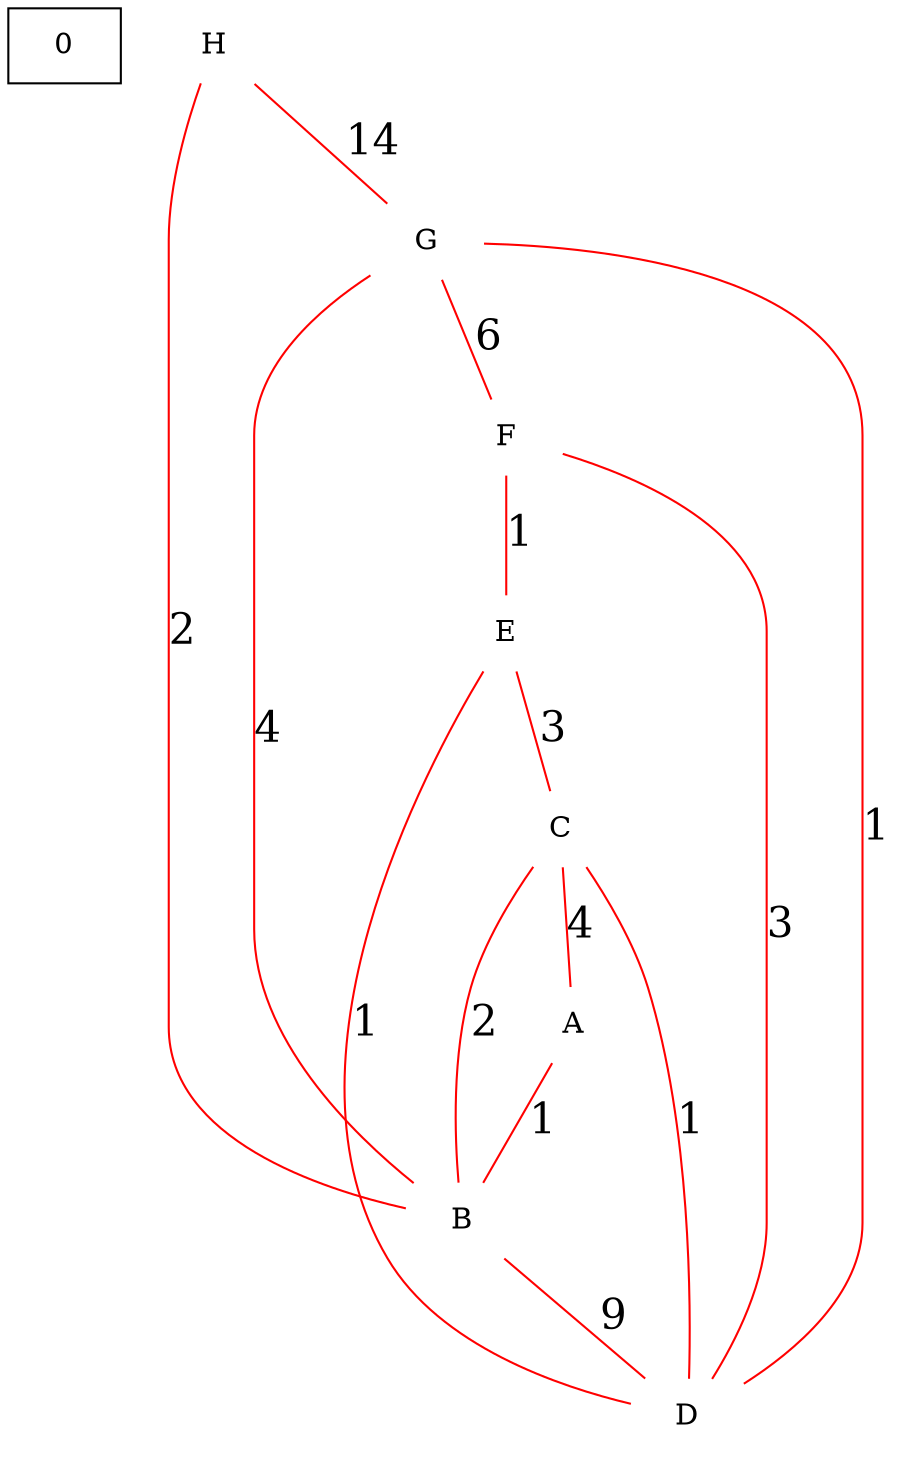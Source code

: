 graph {
node [image="icon_router.png" shape="none" fixedsize="true"];
edge [fontsize="20pt" color="red"];
0 [shape="box"];
H--G [label="14"];
G--F [label="6"];
F--E [label="1"];
E--C [label="3"];
C--A [label="4"];
A--B [label="1"];
B--H [label="2"];
B--G [label="4"];
B--D [label="9"];
B--C [label="2"];
D--C [label="1"];
D--G [label="1"];
D--E [label="1"];
D--F [label="3"];
A [pos="10,5!"];
B [pos="7,8!"];
C [pos="7,4!"];
D [pos="4,4!"];
E [pos="5,1!"];
F [pos="1,2!"];
G [pos="2,6!"];
H [pos="4,8!"];
}
